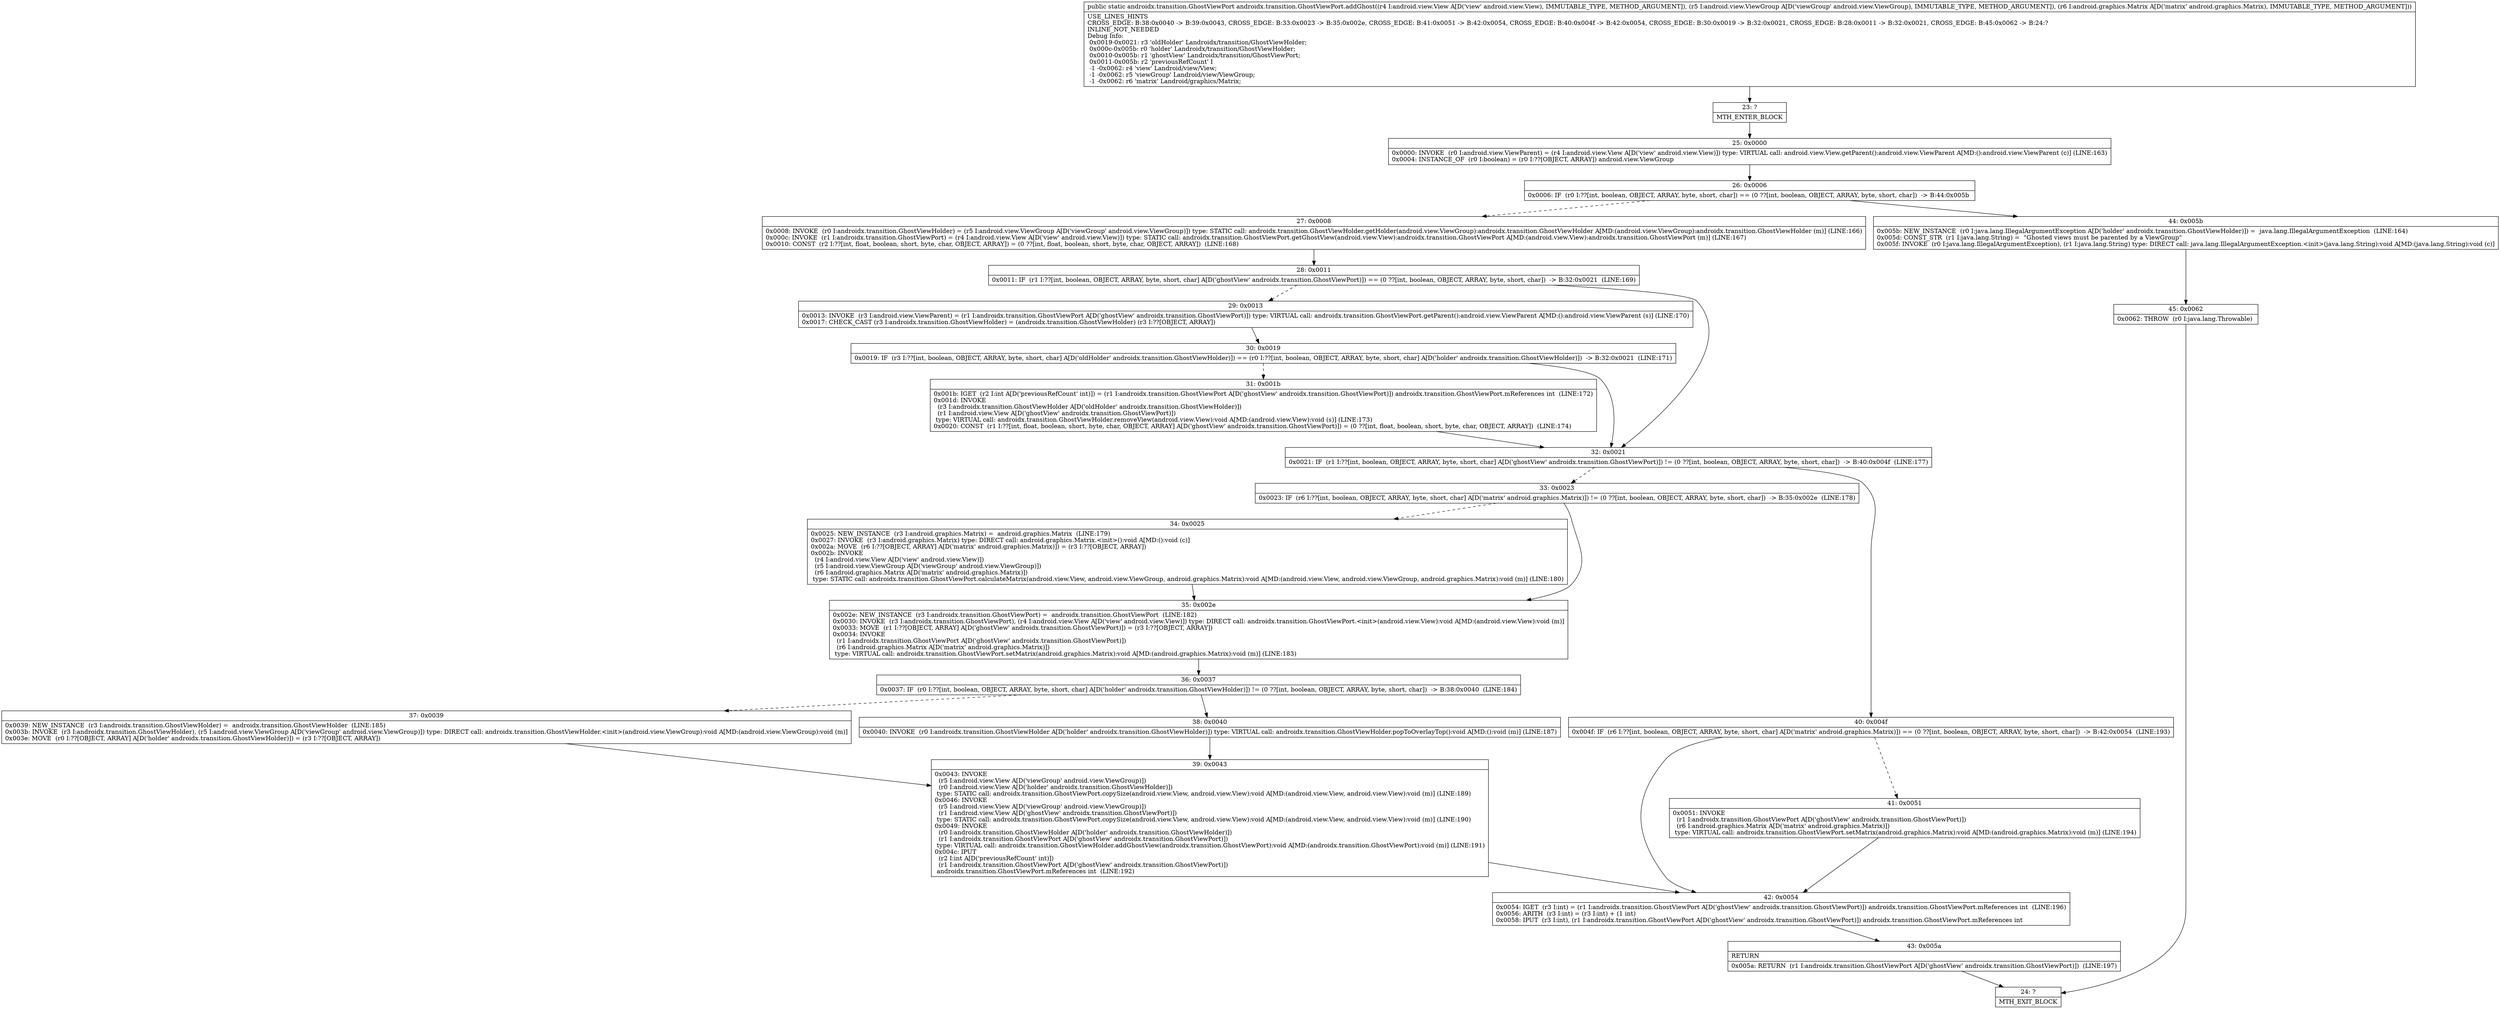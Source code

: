 digraph "CFG forandroidx.transition.GhostViewPort.addGhost(Landroid\/view\/View;Landroid\/view\/ViewGroup;Landroid\/graphics\/Matrix;)Landroidx\/transition\/GhostViewPort;" {
Node_23 [shape=record,label="{23\:\ ?|MTH_ENTER_BLOCK\l}"];
Node_25 [shape=record,label="{25\:\ 0x0000|0x0000: INVOKE  (r0 I:android.view.ViewParent) = (r4 I:android.view.View A[D('view' android.view.View)]) type: VIRTUAL call: android.view.View.getParent():android.view.ViewParent A[MD:():android.view.ViewParent (c)] (LINE:163)\l0x0004: INSTANCE_OF  (r0 I:boolean) = (r0 I:??[OBJECT, ARRAY]) android.view.ViewGroup \l}"];
Node_26 [shape=record,label="{26\:\ 0x0006|0x0006: IF  (r0 I:??[int, boolean, OBJECT, ARRAY, byte, short, char]) == (0 ??[int, boolean, OBJECT, ARRAY, byte, short, char])  \-\> B:44:0x005b \l}"];
Node_27 [shape=record,label="{27\:\ 0x0008|0x0008: INVOKE  (r0 I:androidx.transition.GhostViewHolder) = (r5 I:android.view.ViewGroup A[D('viewGroup' android.view.ViewGroup)]) type: STATIC call: androidx.transition.GhostViewHolder.getHolder(android.view.ViewGroup):androidx.transition.GhostViewHolder A[MD:(android.view.ViewGroup):androidx.transition.GhostViewHolder (m)] (LINE:166)\l0x000c: INVOKE  (r1 I:androidx.transition.GhostViewPort) = (r4 I:android.view.View A[D('view' android.view.View)]) type: STATIC call: androidx.transition.GhostViewPort.getGhostView(android.view.View):androidx.transition.GhostViewPort A[MD:(android.view.View):androidx.transition.GhostViewPort (m)] (LINE:167)\l0x0010: CONST  (r2 I:??[int, float, boolean, short, byte, char, OBJECT, ARRAY]) = (0 ??[int, float, boolean, short, byte, char, OBJECT, ARRAY])  (LINE:168)\l}"];
Node_28 [shape=record,label="{28\:\ 0x0011|0x0011: IF  (r1 I:??[int, boolean, OBJECT, ARRAY, byte, short, char] A[D('ghostView' androidx.transition.GhostViewPort)]) == (0 ??[int, boolean, OBJECT, ARRAY, byte, short, char])  \-\> B:32:0x0021  (LINE:169)\l}"];
Node_29 [shape=record,label="{29\:\ 0x0013|0x0013: INVOKE  (r3 I:android.view.ViewParent) = (r1 I:androidx.transition.GhostViewPort A[D('ghostView' androidx.transition.GhostViewPort)]) type: VIRTUAL call: androidx.transition.GhostViewPort.getParent():android.view.ViewParent A[MD:():android.view.ViewParent (s)] (LINE:170)\l0x0017: CHECK_CAST (r3 I:androidx.transition.GhostViewHolder) = (androidx.transition.GhostViewHolder) (r3 I:??[OBJECT, ARRAY]) \l}"];
Node_30 [shape=record,label="{30\:\ 0x0019|0x0019: IF  (r3 I:??[int, boolean, OBJECT, ARRAY, byte, short, char] A[D('oldHolder' androidx.transition.GhostViewHolder)]) == (r0 I:??[int, boolean, OBJECT, ARRAY, byte, short, char] A[D('holder' androidx.transition.GhostViewHolder)])  \-\> B:32:0x0021  (LINE:171)\l}"];
Node_31 [shape=record,label="{31\:\ 0x001b|0x001b: IGET  (r2 I:int A[D('previousRefCount' int)]) = (r1 I:androidx.transition.GhostViewPort A[D('ghostView' androidx.transition.GhostViewPort)]) androidx.transition.GhostViewPort.mReferences int  (LINE:172)\l0x001d: INVOKE  \l  (r3 I:androidx.transition.GhostViewHolder A[D('oldHolder' androidx.transition.GhostViewHolder)])\l  (r1 I:android.view.View A[D('ghostView' androidx.transition.GhostViewPort)])\l type: VIRTUAL call: androidx.transition.GhostViewHolder.removeView(android.view.View):void A[MD:(android.view.View):void (s)] (LINE:173)\l0x0020: CONST  (r1 I:??[int, float, boolean, short, byte, char, OBJECT, ARRAY] A[D('ghostView' androidx.transition.GhostViewPort)]) = (0 ??[int, float, boolean, short, byte, char, OBJECT, ARRAY])  (LINE:174)\l}"];
Node_32 [shape=record,label="{32\:\ 0x0021|0x0021: IF  (r1 I:??[int, boolean, OBJECT, ARRAY, byte, short, char] A[D('ghostView' androidx.transition.GhostViewPort)]) != (0 ??[int, boolean, OBJECT, ARRAY, byte, short, char])  \-\> B:40:0x004f  (LINE:177)\l}"];
Node_33 [shape=record,label="{33\:\ 0x0023|0x0023: IF  (r6 I:??[int, boolean, OBJECT, ARRAY, byte, short, char] A[D('matrix' android.graphics.Matrix)]) != (0 ??[int, boolean, OBJECT, ARRAY, byte, short, char])  \-\> B:35:0x002e  (LINE:178)\l}"];
Node_34 [shape=record,label="{34\:\ 0x0025|0x0025: NEW_INSTANCE  (r3 I:android.graphics.Matrix) =  android.graphics.Matrix  (LINE:179)\l0x0027: INVOKE  (r3 I:android.graphics.Matrix) type: DIRECT call: android.graphics.Matrix.\<init\>():void A[MD:():void (c)]\l0x002a: MOVE  (r6 I:??[OBJECT, ARRAY] A[D('matrix' android.graphics.Matrix)]) = (r3 I:??[OBJECT, ARRAY]) \l0x002b: INVOKE  \l  (r4 I:android.view.View A[D('view' android.view.View)])\l  (r5 I:android.view.ViewGroup A[D('viewGroup' android.view.ViewGroup)])\l  (r6 I:android.graphics.Matrix A[D('matrix' android.graphics.Matrix)])\l type: STATIC call: androidx.transition.GhostViewPort.calculateMatrix(android.view.View, android.view.ViewGroup, android.graphics.Matrix):void A[MD:(android.view.View, android.view.ViewGroup, android.graphics.Matrix):void (m)] (LINE:180)\l}"];
Node_35 [shape=record,label="{35\:\ 0x002e|0x002e: NEW_INSTANCE  (r3 I:androidx.transition.GhostViewPort) =  androidx.transition.GhostViewPort  (LINE:182)\l0x0030: INVOKE  (r3 I:androidx.transition.GhostViewPort), (r4 I:android.view.View A[D('view' android.view.View)]) type: DIRECT call: androidx.transition.GhostViewPort.\<init\>(android.view.View):void A[MD:(android.view.View):void (m)]\l0x0033: MOVE  (r1 I:??[OBJECT, ARRAY] A[D('ghostView' androidx.transition.GhostViewPort)]) = (r3 I:??[OBJECT, ARRAY]) \l0x0034: INVOKE  \l  (r1 I:androidx.transition.GhostViewPort A[D('ghostView' androidx.transition.GhostViewPort)])\l  (r6 I:android.graphics.Matrix A[D('matrix' android.graphics.Matrix)])\l type: VIRTUAL call: androidx.transition.GhostViewPort.setMatrix(android.graphics.Matrix):void A[MD:(android.graphics.Matrix):void (m)] (LINE:183)\l}"];
Node_36 [shape=record,label="{36\:\ 0x0037|0x0037: IF  (r0 I:??[int, boolean, OBJECT, ARRAY, byte, short, char] A[D('holder' androidx.transition.GhostViewHolder)]) != (0 ??[int, boolean, OBJECT, ARRAY, byte, short, char])  \-\> B:38:0x0040  (LINE:184)\l}"];
Node_37 [shape=record,label="{37\:\ 0x0039|0x0039: NEW_INSTANCE  (r3 I:androidx.transition.GhostViewHolder) =  androidx.transition.GhostViewHolder  (LINE:185)\l0x003b: INVOKE  (r3 I:androidx.transition.GhostViewHolder), (r5 I:android.view.ViewGroup A[D('viewGroup' android.view.ViewGroup)]) type: DIRECT call: androidx.transition.GhostViewHolder.\<init\>(android.view.ViewGroup):void A[MD:(android.view.ViewGroup):void (m)]\l0x003e: MOVE  (r0 I:??[OBJECT, ARRAY] A[D('holder' androidx.transition.GhostViewHolder)]) = (r3 I:??[OBJECT, ARRAY]) \l}"];
Node_39 [shape=record,label="{39\:\ 0x0043|0x0043: INVOKE  \l  (r5 I:android.view.View A[D('viewGroup' android.view.ViewGroup)])\l  (r0 I:android.view.View A[D('holder' androidx.transition.GhostViewHolder)])\l type: STATIC call: androidx.transition.GhostViewPort.copySize(android.view.View, android.view.View):void A[MD:(android.view.View, android.view.View):void (m)] (LINE:189)\l0x0046: INVOKE  \l  (r5 I:android.view.View A[D('viewGroup' android.view.ViewGroup)])\l  (r1 I:android.view.View A[D('ghostView' androidx.transition.GhostViewPort)])\l type: STATIC call: androidx.transition.GhostViewPort.copySize(android.view.View, android.view.View):void A[MD:(android.view.View, android.view.View):void (m)] (LINE:190)\l0x0049: INVOKE  \l  (r0 I:androidx.transition.GhostViewHolder A[D('holder' androidx.transition.GhostViewHolder)])\l  (r1 I:androidx.transition.GhostViewPort A[D('ghostView' androidx.transition.GhostViewPort)])\l type: VIRTUAL call: androidx.transition.GhostViewHolder.addGhostView(androidx.transition.GhostViewPort):void A[MD:(androidx.transition.GhostViewPort):void (m)] (LINE:191)\l0x004c: IPUT  \l  (r2 I:int A[D('previousRefCount' int)])\l  (r1 I:androidx.transition.GhostViewPort A[D('ghostView' androidx.transition.GhostViewPort)])\l androidx.transition.GhostViewPort.mReferences int  (LINE:192)\l}"];
Node_42 [shape=record,label="{42\:\ 0x0054|0x0054: IGET  (r3 I:int) = (r1 I:androidx.transition.GhostViewPort A[D('ghostView' androidx.transition.GhostViewPort)]) androidx.transition.GhostViewPort.mReferences int  (LINE:196)\l0x0056: ARITH  (r3 I:int) = (r3 I:int) + (1 int) \l0x0058: IPUT  (r3 I:int), (r1 I:androidx.transition.GhostViewPort A[D('ghostView' androidx.transition.GhostViewPort)]) androidx.transition.GhostViewPort.mReferences int \l}"];
Node_43 [shape=record,label="{43\:\ 0x005a|RETURN\l|0x005a: RETURN  (r1 I:androidx.transition.GhostViewPort A[D('ghostView' androidx.transition.GhostViewPort)])  (LINE:197)\l}"];
Node_24 [shape=record,label="{24\:\ ?|MTH_EXIT_BLOCK\l}"];
Node_38 [shape=record,label="{38\:\ 0x0040|0x0040: INVOKE  (r0 I:androidx.transition.GhostViewHolder A[D('holder' androidx.transition.GhostViewHolder)]) type: VIRTUAL call: androidx.transition.GhostViewHolder.popToOverlayTop():void A[MD:():void (m)] (LINE:187)\l}"];
Node_40 [shape=record,label="{40\:\ 0x004f|0x004f: IF  (r6 I:??[int, boolean, OBJECT, ARRAY, byte, short, char] A[D('matrix' android.graphics.Matrix)]) == (0 ??[int, boolean, OBJECT, ARRAY, byte, short, char])  \-\> B:42:0x0054  (LINE:193)\l}"];
Node_41 [shape=record,label="{41\:\ 0x0051|0x0051: INVOKE  \l  (r1 I:androidx.transition.GhostViewPort A[D('ghostView' androidx.transition.GhostViewPort)])\l  (r6 I:android.graphics.Matrix A[D('matrix' android.graphics.Matrix)])\l type: VIRTUAL call: androidx.transition.GhostViewPort.setMatrix(android.graphics.Matrix):void A[MD:(android.graphics.Matrix):void (m)] (LINE:194)\l}"];
Node_44 [shape=record,label="{44\:\ 0x005b|0x005b: NEW_INSTANCE  (r0 I:java.lang.IllegalArgumentException A[D('holder' androidx.transition.GhostViewHolder)]) =  java.lang.IllegalArgumentException  (LINE:164)\l0x005d: CONST_STR  (r1 I:java.lang.String) =  \"Ghosted views must be parented by a ViewGroup\" \l0x005f: INVOKE  (r0 I:java.lang.IllegalArgumentException), (r1 I:java.lang.String) type: DIRECT call: java.lang.IllegalArgumentException.\<init\>(java.lang.String):void A[MD:(java.lang.String):void (c)]\l}"];
Node_45 [shape=record,label="{45\:\ 0x0062|0x0062: THROW  (r0 I:java.lang.Throwable) \l}"];
MethodNode[shape=record,label="{public static androidx.transition.GhostViewPort androidx.transition.GhostViewPort.addGhost((r4 I:android.view.View A[D('view' android.view.View), IMMUTABLE_TYPE, METHOD_ARGUMENT]), (r5 I:android.view.ViewGroup A[D('viewGroup' android.view.ViewGroup), IMMUTABLE_TYPE, METHOD_ARGUMENT]), (r6 I:android.graphics.Matrix A[D('matrix' android.graphics.Matrix), IMMUTABLE_TYPE, METHOD_ARGUMENT]))  | USE_LINES_HINTS\lCROSS_EDGE: B:38:0x0040 \-\> B:39:0x0043, CROSS_EDGE: B:33:0x0023 \-\> B:35:0x002e, CROSS_EDGE: B:41:0x0051 \-\> B:42:0x0054, CROSS_EDGE: B:40:0x004f \-\> B:42:0x0054, CROSS_EDGE: B:30:0x0019 \-\> B:32:0x0021, CROSS_EDGE: B:28:0x0011 \-\> B:32:0x0021, CROSS_EDGE: B:45:0x0062 \-\> B:24:?\lINLINE_NOT_NEEDED\lDebug Info:\l  0x0019\-0x0021: r3 'oldHolder' Landroidx\/transition\/GhostViewHolder;\l  0x000c\-0x005b: r0 'holder' Landroidx\/transition\/GhostViewHolder;\l  0x0010\-0x005b: r1 'ghostView' Landroidx\/transition\/GhostViewPort;\l  0x0011\-0x005b: r2 'previousRefCount' I\l  \-1 \-0x0062: r4 'view' Landroid\/view\/View;\l  \-1 \-0x0062: r5 'viewGroup' Landroid\/view\/ViewGroup;\l  \-1 \-0x0062: r6 'matrix' Landroid\/graphics\/Matrix;\l}"];
MethodNode -> Node_23;Node_23 -> Node_25;
Node_25 -> Node_26;
Node_26 -> Node_27[style=dashed];
Node_26 -> Node_44;
Node_27 -> Node_28;
Node_28 -> Node_29[style=dashed];
Node_28 -> Node_32;
Node_29 -> Node_30;
Node_30 -> Node_31[style=dashed];
Node_30 -> Node_32;
Node_31 -> Node_32;
Node_32 -> Node_33[style=dashed];
Node_32 -> Node_40;
Node_33 -> Node_34[style=dashed];
Node_33 -> Node_35;
Node_34 -> Node_35;
Node_35 -> Node_36;
Node_36 -> Node_37[style=dashed];
Node_36 -> Node_38;
Node_37 -> Node_39;
Node_39 -> Node_42;
Node_42 -> Node_43;
Node_43 -> Node_24;
Node_38 -> Node_39;
Node_40 -> Node_41[style=dashed];
Node_40 -> Node_42;
Node_41 -> Node_42;
Node_44 -> Node_45;
Node_45 -> Node_24;
}

